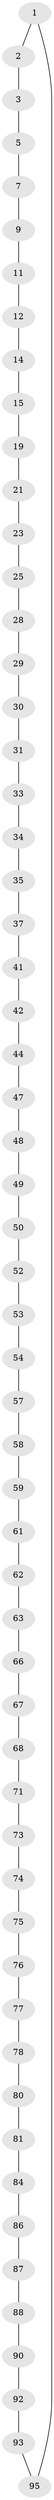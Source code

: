 // original degree distribution, {2: 1.0}
// Generated by graph-tools (version 1.1) at 2025/20/03/04/25 18:20:13]
// undirected, 58 vertices, 58 edges
graph export_dot {
graph [start="1"]
  node [color=gray90,style=filled];
  1;
  2;
  3 [super="+4"];
  5 [super="+6"];
  7 [super="+8"];
  9 [super="+10"];
  11;
  12 [super="+13"];
  14;
  15 [super="+16"];
  19 [super="+20"];
  21 [super="+22"];
  23 [super="+24"];
  25 [super="+26"];
  28;
  29;
  30;
  31 [super="+32"];
  33;
  34;
  35 [super="+36"];
  37 [super="+38"];
  41;
  42 [super="+43"];
  44 [super="+45"];
  47;
  48;
  49;
  50 [super="+51"];
  52;
  53;
  54 [super="+55"];
  57;
  58;
  59 [super="+60"];
  61;
  62;
  63 [super="+64"];
  66;
  67;
  68 [super="+69"];
  71 [super="+72"];
  73;
  74;
  75;
  76;
  77;
  78 [super="+79"];
  80;
  81 [super="+82"];
  84 [super="+85"];
  86;
  87;
  88 [super="+89"];
  90 [super="+91"];
  92;
  93 [super="+94"];
  95 [super="+96"];
  1 -- 2;
  1 -- 95;
  2 -- 3;
  3 -- 5;
  5 -- 7;
  7 -- 9;
  9 -- 11;
  11 -- 12;
  12 -- 14;
  14 -- 15;
  15 -- 19;
  19 -- 21;
  21 -- 23;
  23 -- 25;
  25 -- 28;
  28 -- 29;
  29 -- 30;
  30 -- 31;
  31 -- 33;
  33 -- 34;
  34 -- 35;
  35 -- 37;
  37 -- 41;
  41 -- 42;
  42 -- 44;
  44 -- 47;
  47 -- 48;
  48 -- 49;
  49 -- 50;
  50 -- 52;
  52 -- 53;
  53 -- 54;
  54 -- 57;
  57 -- 58;
  58 -- 59;
  59 -- 61;
  61 -- 62;
  62 -- 63;
  63 -- 66;
  66 -- 67;
  67 -- 68;
  68 -- 71;
  71 -- 73;
  73 -- 74;
  74 -- 75;
  75 -- 76;
  76 -- 77;
  77 -- 78;
  78 -- 80;
  80 -- 81;
  81 -- 84;
  84 -- 86;
  86 -- 87;
  87 -- 88;
  88 -- 90;
  90 -- 92;
  92 -- 93;
  93 -- 95;
}
